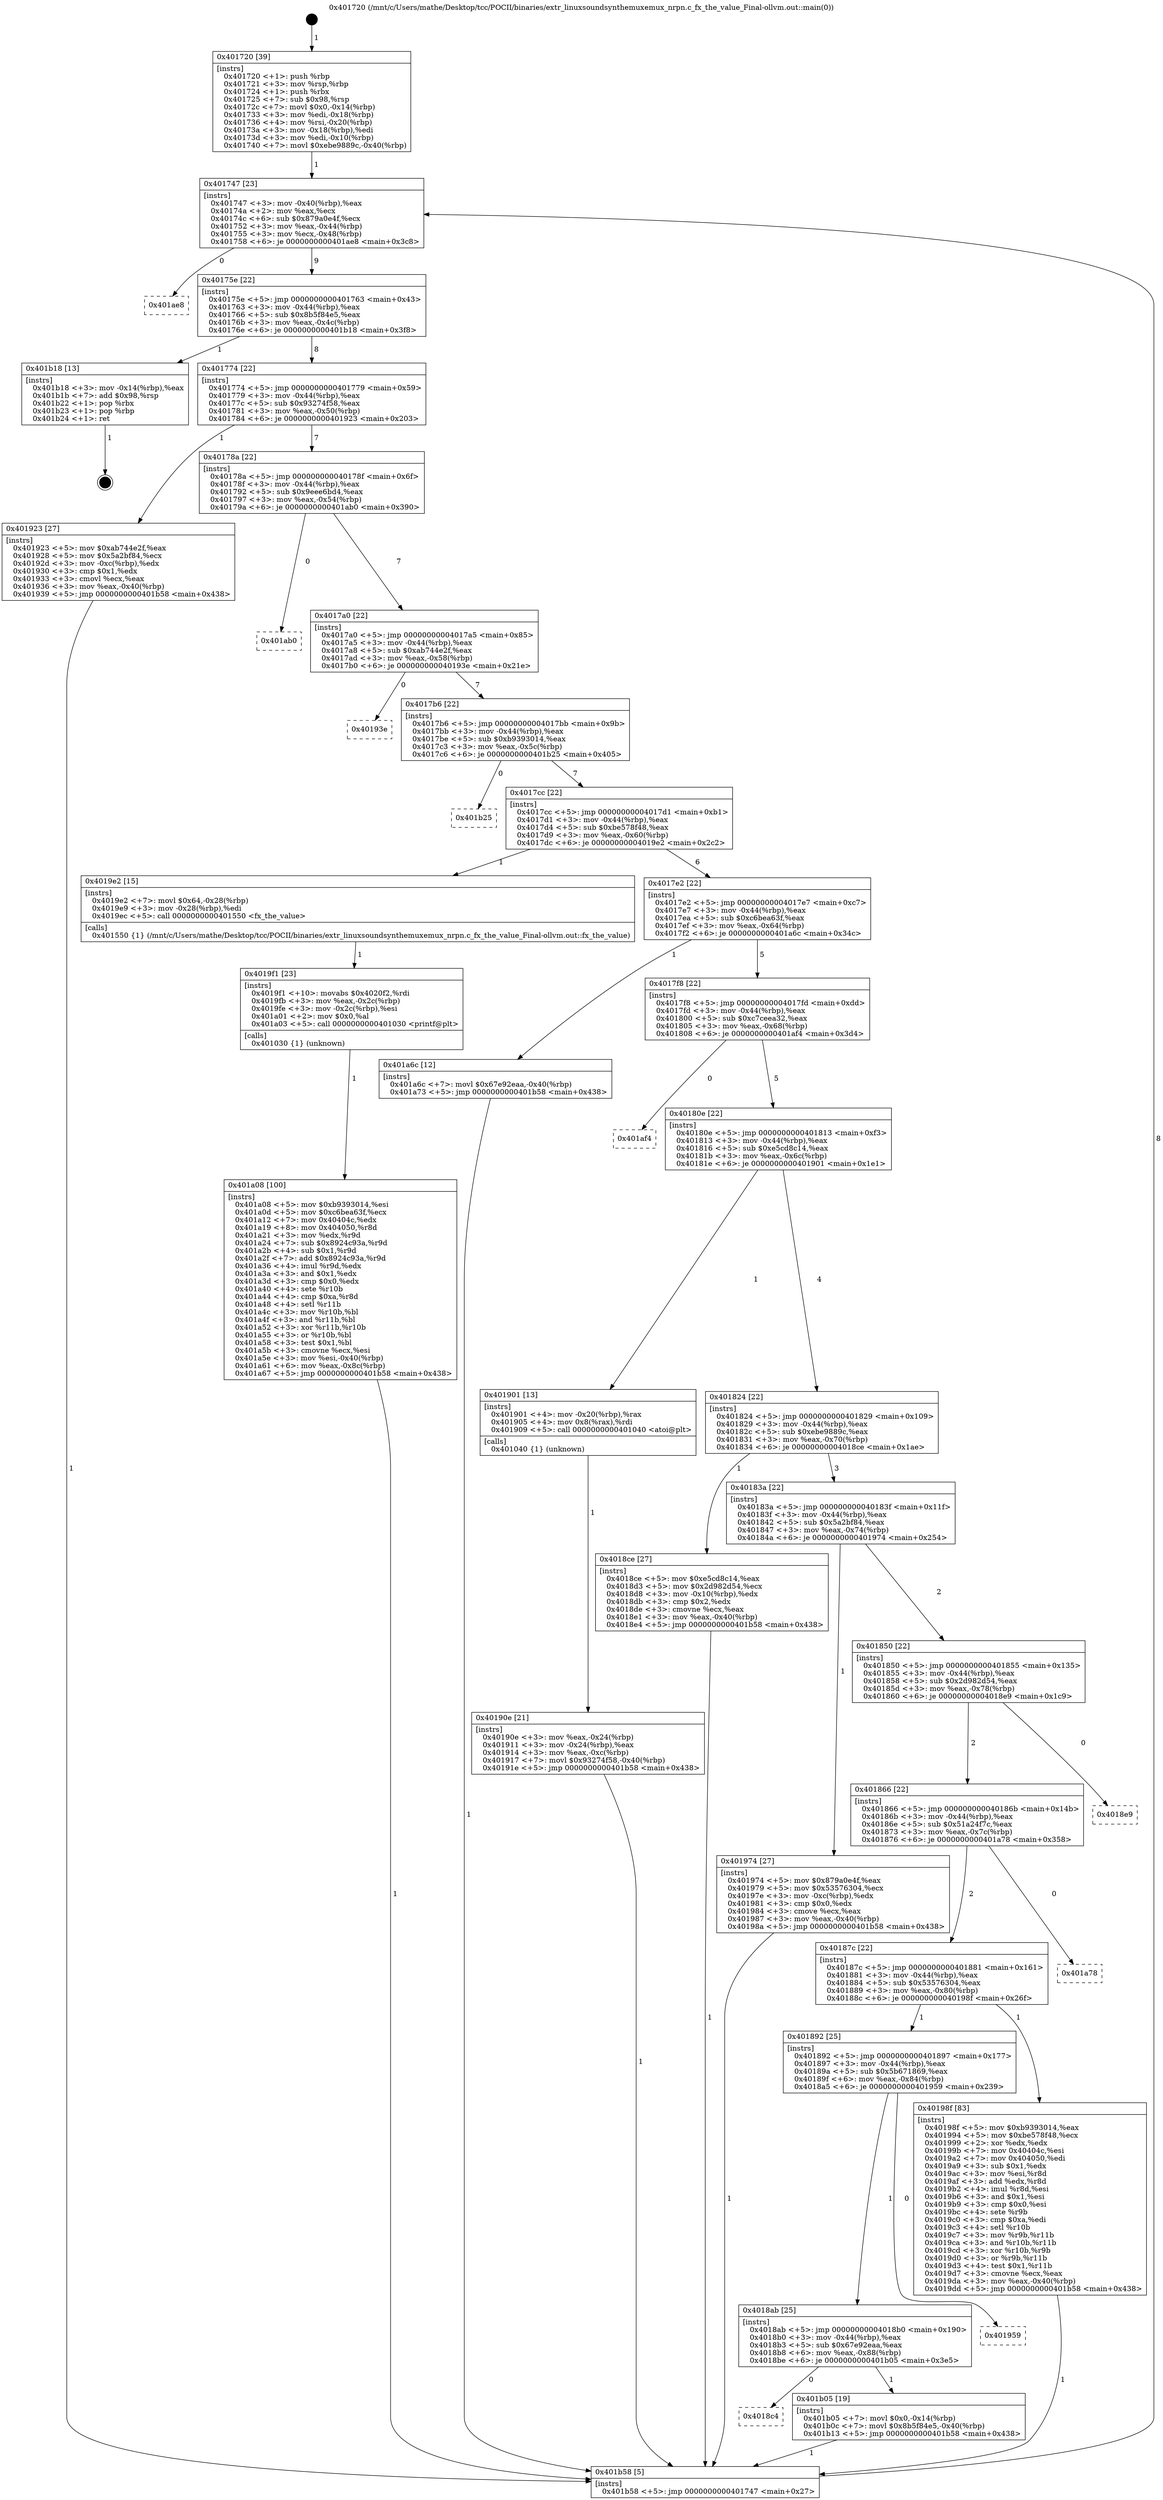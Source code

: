 digraph "0x401720" {
  label = "0x401720 (/mnt/c/Users/mathe/Desktop/tcc/POCII/binaries/extr_linuxsoundsynthemuxemux_nrpn.c_fx_the_value_Final-ollvm.out::main(0))"
  labelloc = "t"
  node[shape=record]

  Entry [label="",width=0.3,height=0.3,shape=circle,fillcolor=black,style=filled]
  "0x401747" [label="{
     0x401747 [23]\l
     | [instrs]\l
     &nbsp;&nbsp;0x401747 \<+3\>: mov -0x40(%rbp),%eax\l
     &nbsp;&nbsp;0x40174a \<+2\>: mov %eax,%ecx\l
     &nbsp;&nbsp;0x40174c \<+6\>: sub $0x879a0e4f,%ecx\l
     &nbsp;&nbsp;0x401752 \<+3\>: mov %eax,-0x44(%rbp)\l
     &nbsp;&nbsp;0x401755 \<+3\>: mov %ecx,-0x48(%rbp)\l
     &nbsp;&nbsp;0x401758 \<+6\>: je 0000000000401ae8 \<main+0x3c8\>\l
  }"]
  "0x401ae8" [label="{
     0x401ae8\l
  }", style=dashed]
  "0x40175e" [label="{
     0x40175e [22]\l
     | [instrs]\l
     &nbsp;&nbsp;0x40175e \<+5\>: jmp 0000000000401763 \<main+0x43\>\l
     &nbsp;&nbsp;0x401763 \<+3\>: mov -0x44(%rbp),%eax\l
     &nbsp;&nbsp;0x401766 \<+5\>: sub $0x8b5f84e5,%eax\l
     &nbsp;&nbsp;0x40176b \<+3\>: mov %eax,-0x4c(%rbp)\l
     &nbsp;&nbsp;0x40176e \<+6\>: je 0000000000401b18 \<main+0x3f8\>\l
  }"]
  Exit [label="",width=0.3,height=0.3,shape=circle,fillcolor=black,style=filled,peripheries=2]
  "0x401b18" [label="{
     0x401b18 [13]\l
     | [instrs]\l
     &nbsp;&nbsp;0x401b18 \<+3\>: mov -0x14(%rbp),%eax\l
     &nbsp;&nbsp;0x401b1b \<+7\>: add $0x98,%rsp\l
     &nbsp;&nbsp;0x401b22 \<+1\>: pop %rbx\l
     &nbsp;&nbsp;0x401b23 \<+1\>: pop %rbp\l
     &nbsp;&nbsp;0x401b24 \<+1\>: ret\l
  }"]
  "0x401774" [label="{
     0x401774 [22]\l
     | [instrs]\l
     &nbsp;&nbsp;0x401774 \<+5\>: jmp 0000000000401779 \<main+0x59\>\l
     &nbsp;&nbsp;0x401779 \<+3\>: mov -0x44(%rbp),%eax\l
     &nbsp;&nbsp;0x40177c \<+5\>: sub $0x93274f58,%eax\l
     &nbsp;&nbsp;0x401781 \<+3\>: mov %eax,-0x50(%rbp)\l
     &nbsp;&nbsp;0x401784 \<+6\>: je 0000000000401923 \<main+0x203\>\l
  }"]
  "0x4018c4" [label="{
     0x4018c4\l
  }", style=dashed]
  "0x401923" [label="{
     0x401923 [27]\l
     | [instrs]\l
     &nbsp;&nbsp;0x401923 \<+5\>: mov $0xab744e2f,%eax\l
     &nbsp;&nbsp;0x401928 \<+5\>: mov $0x5a2bf84,%ecx\l
     &nbsp;&nbsp;0x40192d \<+3\>: mov -0xc(%rbp),%edx\l
     &nbsp;&nbsp;0x401930 \<+3\>: cmp $0x1,%edx\l
     &nbsp;&nbsp;0x401933 \<+3\>: cmovl %ecx,%eax\l
     &nbsp;&nbsp;0x401936 \<+3\>: mov %eax,-0x40(%rbp)\l
     &nbsp;&nbsp;0x401939 \<+5\>: jmp 0000000000401b58 \<main+0x438\>\l
  }"]
  "0x40178a" [label="{
     0x40178a [22]\l
     | [instrs]\l
     &nbsp;&nbsp;0x40178a \<+5\>: jmp 000000000040178f \<main+0x6f\>\l
     &nbsp;&nbsp;0x40178f \<+3\>: mov -0x44(%rbp),%eax\l
     &nbsp;&nbsp;0x401792 \<+5\>: sub $0x9eee6bd4,%eax\l
     &nbsp;&nbsp;0x401797 \<+3\>: mov %eax,-0x54(%rbp)\l
     &nbsp;&nbsp;0x40179a \<+6\>: je 0000000000401ab0 \<main+0x390\>\l
  }"]
  "0x401b05" [label="{
     0x401b05 [19]\l
     | [instrs]\l
     &nbsp;&nbsp;0x401b05 \<+7\>: movl $0x0,-0x14(%rbp)\l
     &nbsp;&nbsp;0x401b0c \<+7\>: movl $0x8b5f84e5,-0x40(%rbp)\l
     &nbsp;&nbsp;0x401b13 \<+5\>: jmp 0000000000401b58 \<main+0x438\>\l
  }"]
  "0x401ab0" [label="{
     0x401ab0\l
  }", style=dashed]
  "0x4017a0" [label="{
     0x4017a0 [22]\l
     | [instrs]\l
     &nbsp;&nbsp;0x4017a0 \<+5\>: jmp 00000000004017a5 \<main+0x85\>\l
     &nbsp;&nbsp;0x4017a5 \<+3\>: mov -0x44(%rbp),%eax\l
     &nbsp;&nbsp;0x4017a8 \<+5\>: sub $0xab744e2f,%eax\l
     &nbsp;&nbsp;0x4017ad \<+3\>: mov %eax,-0x58(%rbp)\l
     &nbsp;&nbsp;0x4017b0 \<+6\>: je 000000000040193e \<main+0x21e\>\l
  }"]
  "0x4018ab" [label="{
     0x4018ab [25]\l
     | [instrs]\l
     &nbsp;&nbsp;0x4018ab \<+5\>: jmp 00000000004018b0 \<main+0x190\>\l
     &nbsp;&nbsp;0x4018b0 \<+3\>: mov -0x44(%rbp),%eax\l
     &nbsp;&nbsp;0x4018b3 \<+5\>: sub $0x67e92eaa,%eax\l
     &nbsp;&nbsp;0x4018b8 \<+6\>: mov %eax,-0x88(%rbp)\l
     &nbsp;&nbsp;0x4018be \<+6\>: je 0000000000401b05 \<main+0x3e5\>\l
  }"]
  "0x40193e" [label="{
     0x40193e\l
  }", style=dashed]
  "0x4017b6" [label="{
     0x4017b6 [22]\l
     | [instrs]\l
     &nbsp;&nbsp;0x4017b6 \<+5\>: jmp 00000000004017bb \<main+0x9b\>\l
     &nbsp;&nbsp;0x4017bb \<+3\>: mov -0x44(%rbp),%eax\l
     &nbsp;&nbsp;0x4017be \<+5\>: sub $0xb9393014,%eax\l
     &nbsp;&nbsp;0x4017c3 \<+3\>: mov %eax,-0x5c(%rbp)\l
     &nbsp;&nbsp;0x4017c6 \<+6\>: je 0000000000401b25 \<main+0x405\>\l
  }"]
  "0x401959" [label="{
     0x401959\l
  }", style=dashed]
  "0x401b25" [label="{
     0x401b25\l
  }", style=dashed]
  "0x4017cc" [label="{
     0x4017cc [22]\l
     | [instrs]\l
     &nbsp;&nbsp;0x4017cc \<+5\>: jmp 00000000004017d1 \<main+0xb1\>\l
     &nbsp;&nbsp;0x4017d1 \<+3\>: mov -0x44(%rbp),%eax\l
     &nbsp;&nbsp;0x4017d4 \<+5\>: sub $0xbe578f48,%eax\l
     &nbsp;&nbsp;0x4017d9 \<+3\>: mov %eax,-0x60(%rbp)\l
     &nbsp;&nbsp;0x4017dc \<+6\>: je 00000000004019e2 \<main+0x2c2\>\l
  }"]
  "0x401a08" [label="{
     0x401a08 [100]\l
     | [instrs]\l
     &nbsp;&nbsp;0x401a08 \<+5\>: mov $0xb9393014,%esi\l
     &nbsp;&nbsp;0x401a0d \<+5\>: mov $0xc6bea63f,%ecx\l
     &nbsp;&nbsp;0x401a12 \<+7\>: mov 0x40404c,%edx\l
     &nbsp;&nbsp;0x401a19 \<+8\>: mov 0x404050,%r8d\l
     &nbsp;&nbsp;0x401a21 \<+3\>: mov %edx,%r9d\l
     &nbsp;&nbsp;0x401a24 \<+7\>: sub $0x8924c93a,%r9d\l
     &nbsp;&nbsp;0x401a2b \<+4\>: sub $0x1,%r9d\l
     &nbsp;&nbsp;0x401a2f \<+7\>: add $0x8924c93a,%r9d\l
     &nbsp;&nbsp;0x401a36 \<+4\>: imul %r9d,%edx\l
     &nbsp;&nbsp;0x401a3a \<+3\>: and $0x1,%edx\l
     &nbsp;&nbsp;0x401a3d \<+3\>: cmp $0x0,%edx\l
     &nbsp;&nbsp;0x401a40 \<+4\>: sete %r10b\l
     &nbsp;&nbsp;0x401a44 \<+4\>: cmp $0xa,%r8d\l
     &nbsp;&nbsp;0x401a48 \<+4\>: setl %r11b\l
     &nbsp;&nbsp;0x401a4c \<+3\>: mov %r10b,%bl\l
     &nbsp;&nbsp;0x401a4f \<+3\>: and %r11b,%bl\l
     &nbsp;&nbsp;0x401a52 \<+3\>: xor %r11b,%r10b\l
     &nbsp;&nbsp;0x401a55 \<+3\>: or %r10b,%bl\l
     &nbsp;&nbsp;0x401a58 \<+3\>: test $0x1,%bl\l
     &nbsp;&nbsp;0x401a5b \<+3\>: cmovne %ecx,%esi\l
     &nbsp;&nbsp;0x401a5e \<+3\>: mov %esi,-0x40(%rbp)\l
     &nbsp;&nbsp;0x401a61 \<+6\>: mov %eax,-0x8c(%rbp)\l
     &nbsp;&nbsp;0x401a67 \<+5\>: jmp 0000000000401b58 \<main+0x438\>\l
  }"]
  "0x4019e2" [label="{
     0x4019e2 [15]\l
     | [instrs]\l
     &nbsp;&nbsp;0x4019e2 \<+7\>: movl $0x64,-0x28(%rbp)\l
     &nbsp;&nbsp;0x4019e9 \<+3\>: mov -0x28(%rbp),%edi\l
     &nbsp;&nbsp;0x4019ec \<+5\>: call 0000000000401550 \<fx_the_value\>\l
     | [calls]\l
     &nbsp;&nbsp;0x401550 \{1\} (/mnt/c/Users/mathe/Desktop/tcc/POCII/binaries/extr_linuxsoundsynthemuxemux_nrpn.c_fx_the_value_Final-ollvm.out::fx_the_value)\l
  }"]
  "0x4017e2" [label="{
     0x4017e2 [22]\l
     | [instrs]\l
     &nbsp;&nbsp;0x4017e2 \<+5\>: jmp 00000000004017e7 \<main+0xc7\>\l
     &nbsp;&nbsp;0x4017e7 \<+3\>: mov -0x44(%rbp),%eax\l
     &nbsp;&nbsp;0x4017ea \<+5\>: sub $0xc6bea63f,%eax\l
     &nbsp;&nbsp;0x4017ef \<+3\>: mov %eax,-0x64(%rbp)\l
     &nbsp;&nbsp;0x4017f2 \<+6\>: je 0000000000401a6c \<main+0x34c\>\l
  }"]
  "0x4019f1" [label="{
     0x4019f1 [23]\l
     | [instrs]\l
     &nbsp;&nbsp;0x4019f1 \<+10\>: movabs $0x4020f2,%rdi\l
     &nbsp;&nbsp;0x4019fb \<+3\>: mov %eax,-0x2c(%rbp)\l
     &nbsp;&nbsp;0x4019fe \<+3\>: mov -0x2c(%rbp),%esi\l
     &nbsp;&nbsp;0x401a01 \<+2\>: mov $0x0,%al\l
     &nbsp;&nbsp;0x401a03 \<+5\>: call 0000000000401030 \<printf@plt\>\l
     | [calls]\l
     &nbsp;&nbsp;0x401030 \{1\} (unknown)\l
  }"]
  "0x401a6c" [label="{
     0x401a6c [12]\l
     | [instrs]\l
     &nbsp;&nbsp;0x401a6c \<+7\>: movl $0x67e92eaa,-0x40(%rbp)\l
     &nbsp;&nbsp;0x401a73 \<+5\>: jmp 0000000000401b58 \<main+0x438\>\l
  }"]
  "0x4017f8" [label="{
     0x4017f8 [22]\l
     | [instrs]\l
     &nbsp;&nbsp;0x4017f8 \<+5\>: jmp 00000000004017fd \<main+0xdd\>\l
     &nbsp;&nbsp;0x4017fd \<+3\>: mov -0x44(%rbp),%eax\l
     &nbsp;&nbsp;0x401800 \<+5\>: sub $0xc7ceea32,%eax\l
     &nbsp;&nbsp;0x401805 \<+3\>: mov %eax,-0x68(%rbp)\l
     &nbsp;&nbsp;0x401808 \<+6\>: je 0000000000401af4 \<main+0x3d4\>\l
  }"]
  "0x401892" [label="{
     0x401892 [25]\l
     | [instrs]\l
     &nbsp;&nbsp;0x401892 \<+5\>: jmp 0000000000401897 \<main+0x177\>\l
     &nbsp;&nbsp;0x401897 \<+3\>: mov -0x44(%rbp),%eax\l
     &nbsp;&nbsp;0x40189a \<+5\>: sub $0x5b671869,%eax\l
     &nbsp;&nbsp;0x40189f \<+6\>: mov %eax,-0x84(%rbp)\l
     &nbsp;&nbsp;0x4018a5 \<+6\>: je 0000000000401959 \<main+0x239\>\l
  }"]
  "0x401af4" [label="{
     0x401af4\l
  }", style=dashed]
  "0x40180e" [label="{
     0x40180e [22]\l
     | [instrs]\l
     &nbsp;&nbsp;0x40180e \<+5\>: jmp 0000000000401813 \<main+0xf3\>\l
     &nbsp;&nbsp;0x401813 \<+3\>: mov -0x44(%rbp),%eax\l
     &nbsp;&nbsp;0x401816 \<+5\>: sub $0xe5cd8c14,%eax\l
     &nbsp;&nbsp;0x40181b \<+3\>: mov %eax,-0x6c(%rbp)\l
     &nbsp;&nbsp;0x40181e \<+6\>: je 0000000000401901 \<main+0x1e1\>\l
  }"]
  "0x40198f" [label="{
     0x40198f [83]\l
     | [instrs]\l
     &nbsp;&nbsp;0x40198f \<+5\>: mov $0xb9393014,%eax\l
     &nbsp;&nbsp;0x401994 \<+5\>: mov $0xbe578f48,%ecx\l
     &nbsp;&nbsp;0x401999 \<+2\>: xor %edx,%edx\l
     &nbsp;&nbsp;0x40199b \<+7\>: mov 0x40404c,%esi\l
     &nbsp;&nbsp;0x4019a2 \<+7\>: mov 0x404050,%edi\l
     &nbsp;&nbsp;0x4019a9 \<+3\>: sub $0x1,%edx\l
     &nbsp;&nbsp;0x4019ac \<+3\>: mov %esi,%r8d\l
     &nbsp;&nbsp;0x4019af \<+3\>: add %edx,%r8d\l
     &nbsp;&nbsp;0x4019b2 \<+4\>: imul %r8d,%esi\l
     &nbsp;&nbsp;0x4019b6 \<+3\>: and $0x1,%esi\l
     &nbsp;&nbsp;0x4019b9 \<+3\>: cmp $0x0,%esi\l
     &nbsp;&nbsp;0x4019bc \<+4\>: sete %r9b\l
     &nbsp;&nbsp;0x4019c0 \<+3\>: cmp $0xa,%edi\l
     &nbsp;&nbsp;0x4019c3 \<+4\>: setl %r10b\l
     &nbsp;&nbsp;0x4019c7 \<+3\>: mov %r9b,%r11b\l
     &nbsp;&nbsp;0x4019ca \<+3\>: and %r10b,%r11b\l
     &nbsp;&nbsp;0x4019cd \<+3\>: xor %r10b,%r9b\l
     &nbsp;&nbsp;0x4019d0 \<+3\>: or %r9b,%r11b\l
     &nbsp;&nbsp;0x4019d3 \<+4\>: test $0x1,%r11b\l
     &nbsp;&nbsp;0x4019d7 \<+3\>: cmovne %ecx,%eax\l
     &nbsp;&nbsp;0x4019da \<+3\>: mov %eax,-0x40(%rbp)\l
     &nbsp;&nbsp;0x4019dd \<+5\>: jmp 0000000000401b58 \<main+0x438\>\l
  }"]
  "0x401901" [label="{
     0x401901 [13]\l
     | [instrs]\l
     &nbsp;&nbsp;0x401901 \<+4\>: mov -0x20(%rbp),%rax\l
     &nbsp;&nbsp;0x401905 \<+4\>: mov 0x8(%rax),%rdi\l
     &nbsp;&nbsp;0x401909 \<+5\>: call 0000000000401040 \<atoi@plt\>\l
     | [calls]\l
     &nbsp;&nbsp;0x401040 \{1\} (unknown)\l
  }"]
  "0x401824" [label="{
     0x401824 [22]\l
     | [instrs]\l
     &nbsp;&nbsp;0x401824 \<+5\>: jmp 0000000000401829 \<main+0x109\>\l
     &nbsp;&nbsp;0x401829 \<+3\>: mov -0x44(%rbp),%eax\l
     &nbsp;&nbsp;0x40182c \<+5\>: sub $0xebe9889c,%eax\l
     &nbsp;&nbsp;0x401831 \<+3\>: mov %eax,-0x70(%rbp)\l
     &nbsp;&nbsp;0x401834 \<+6\>: je 00000000004018ce \<main+0x1ae\>\l
  }"]
  "0x40187c" [label="{
     0x40187c [22]\l
     | [instrs]\l
     &nbsp;&nbsp;0x40187c \<+5\>: jmp 0000000000401881 \<main+0x161\>\l
     &nbsp;&nbsp;0x401881 \<+3\>: mov -0x44(%rbp),%eax\l
     &nbsp;&nbsp;0x401884 \<+5\>: sub $0x53576304,%eax\l
     &nbsp;&nbsp;0x401889 \<+3\>: mov %eax,-0x80(%rbp)\l
     &nbsp;&nbsp;0x40188c \<+6\>: je 000000000040198f \<main+0x26f\>\l
  }"]
  "0x4018ce" [label="{
     0x4018ce [27]\l
     | [instrs]\l
     &nbsp;&nbsp;0x4018ce \<+5\>: mov $0xe5cd8c14,%eax\l
     &nbsp;&nbsp;0x4018d3 \<+5\>: mov $0x2d982d54,%ecx\l
     &nbsp;&nbsp;0x4018d8 \<+3\>: mov -0x10(%rbp),%edx\l
     &nbsp;&nbsp;0x4018db \<+3\>: cmp $0x2,%edx\l
     &nbsp;&nbsp;0x4018de \<+3\>: cmovne %ecx,%eax\l
     &nbsp;&nbsp;0x4018e1 \<+3\>: mov %eax,-0x40(%rbp)\l
     &nbsp;&nbsp;0x4018e4 \<+5\>: jmp 0000000000401b58 \<main+0x438\>\l
  }"]
  "0x40183a" [label="{
     0x40183a [22]\l
     | [instrs]\l
     &nbsp;&nbsp;0x40183a \<+5\>: jmp 000000000040183f \<main+0x11f\>\l
     &nbsp;&nbsp;0x40183f \<+3\>: mov -0x44(%rbp),%eax\l
     &nbsp;&nbsp;0x401842 \<+5\>: sub $0x5a2bf84,%eax\l
     &nbsp;&nbsp;0x401847 \<+3\>: mov %eax,-0x74(%rbp)\l
     &nbsp;&nbsp;0x40184a \<+6\>: je 0000000000401974 \<main+0x254\>\l
  }"]
  "0x401b58" [label="{
     0x401b58 [5]\l
     | [instrs]\l
     &nbsp;&nbsp;0x401b58 \<+5\>: jmp 0000000000401747 \<main+0x27\>\l
  }"]
  "0x401720" [label="{
     0x401720 [39]\l
     | [instrs]\l
     &nbsp;&nbsp;0x401720 \<+1\>: push %rbp\l
     &nbsp;&nbsp;0x401721 \<+3\>: mov %rsp,%rbp\l
     &nbsp;&nbsp;0x401724 \<+1\>: push %rbx\l
     &nbsp;&nbsp;0x401725 \<+7\>: sub $0x98,%rsp\l
     &nbsp;&nbsp;0x40172c \<+7\>: movl $0x0,-0x14(%rbp)\l
     &nbsp;&nbsp;0x401733 \<+3\>: mov %edi,-0x18(%rbp)\l
     &nbsp;&nbsp;0x401736 \<+4\>: mov %rsi,-0x20(%rbp)\l
     &nbsp;&nbsp;0x40173a \<+3\>: mov -0x18(%rbp),%edi\l
     &nbsp;&nbsp;0x40173d \<+3\>: mov %edi,-0x10(%rbp)\l
     &nbsp;&nbsp;0x401740 \<+7\>: movl $0xebe9889c,-0x40(%rbp)\l
  }"]
  "0x40190e" [label="{
     0x40190e [21]\l
     | [instrs]\l
     &nbsp;&nbsp;0x40190e \<+3\>: mov %eax,-0x24(%rbp)\l
     &nbsp;&nbsp;0x401911 \<+3\>: mov -0x24(%rbp),%eax\l
     &nbsp;&nbsp;0x401914 \<+3\>: mov %eax,-0xc(%rbp)\l
     &nbsp;&nbsp;0x401917 \<+7\>: movl $0x93274f58,-0x40(%rbp)\l
     &nbsp;&nbsp;0x40191e \<+5\>: jmp 0000000000401b58 \<main+0x438\>\l
  }"]
  "0x401a78" [label="{
     0x401a78\l
  }", style=dashed]
  "0x401974" [label="{
     0x401974 [27]\l
     | [instrs]\l
     &nbsp;&nbsp;0x401974 \<+5\>: mov $0x879a0e4f,%eax\l
     &nbsp;&nbsp;0x401979 \<+5\>: mov $0x53576304,%ecx\l
     &nbsp;&nbsp;0x40197e \<+3\>: mov -0xc(%rbp),%edx\l
     &nbsp;&nbsp;0x401981 \<+3\>: cmp $0x0,%edx\l
     &nbsp;&nbsp;0x401984 \<+3\>: cmove %ecx,%eax\l
     &nbsp;&nbsp;0x401987 \<+3\>: mov %eax,-0x40(%rbp)\l
     &nbsp;&nbsp;0x40198a \<+5\>: jmp 0000000000401b58 \<main+0x438\>\l
  }"]
  "0x401850" [label="{
     0x401850 [22]\l
     | [instrs]\l
     &nbsp;&nbsp;0x401850 \<+5\>: jmp 0000000000401855 \<main+0x135\>\l
     &nbsp;&nbsp;0x401855 \<+3\>: mov -0x44(%rbp),%eax\l
     &nbsp;&nbsp;0x401858 \<+5\>: sub $0x2d982d54,%eax\l
     &nbsp;&nbsp;0x40185d \<+3\>: mov %eax,-0x78(%rbp)\l
     &nbsp;&nbsp;0x401860 \<+6\>: je 00000000004018e9 \<main+0x1c9\>\l
  }"]
  "0x401866" [label="{
     0x401866 [22]\l
     | [instrs]\l
     &nbsp;&nbsp;0x401866 \<+5\>: jmp 000000000040186b \<main+0x14b\>\l
     &nbsp;&nbsp;0x40186b \<+3\>: mov -0x44(%rbp),%eax\l
     &nbsp;&nbsp;0x40186e \<+5\>: sub $0x51a24f7c,%eax\l
     &nbsp;&nbsp;0x401873 \<+3\>: mov %eax,-0x7c(%rbp)\l
     &nbsp;&nbsp;0x401876 \<+6\>: je 0000000000401a78 \<main+0x358\>\l
  }"]
  "0x4018e9" [label="{
     0x4018e9\l
  }", style=dashed]
  Entry -> "0x401720" [label=" 1"]
  "0x401747" -> "0x401ae8" [label=" 0"]
  "0x401747" -> "0x40175e" [label=" 9"]
  "0x401b18" -> Exit [label=" 1"]
  "0x40175e" -> "0x401b18" [label=" 1"]
  "0x40175e" -> "0x401774" [label=" 8"]
  "0x401b05" -> "0x401b58" [label=" 1"]
  "0x401774" -> "0x401923" [label=" 1"]
  "0x401774" -> "0x40178a" [label=" 7"]
  "0x4018ab" -> "0x4018c4" [label=" 0"]
  "0x40178a" -> "0x401ab0" [label=" 0"]
  "0x40178a" -> "0x4017a0" [label=" 7"]
  "0x4018ab" -> "0x401b05" [label=" 1"]
  "0x4017a0" -> "0x40193e" [label=" 0"]
  "0x4017a0" -> "0x4017b6" [label=" 7"]
  "0x401892" -> "0x4018ab" [label=" 1"]
  "0x4017b6" -> "0x401b25" [label=" 0"]
  "0x4017b6" -> "0x4017cc" [label=" 7"]
  "0x401892" -> "0x401959" [label=" 0"]
  "0x4017cc" -> "0x4019e2" [label=" 1"]
  "0x4017cc" -> "0x4017e2" [label=" 6"]
  "0x401a6c" -> "0x401b58" [label=" 1"]
  "0x4017e2" -> "0x401a6c" [label=" 1"]
  "0x4017e2" -> "0x4017f8" [label=" 5"]
  "0x401a08" -> "0x401b58" [label=" 1"]
  "0x4017f8" -> "0x401af4" [label=" 0"]
  "0x4017f8" -> "0x40180e" [label=" 5"]
  "0x4019f1" -> "0x401a08" [label=" 1"]
  "0x40180e" -> "0x401901" [label=" 1"]
  "0x40180e" -> "0x401824" [label=" 4"]
  "0x4019e2" -> "0x4019f1" [label=" 1"]
  "0x401824" -> "0x4018ce" [label=" 1"]
  "0x401824" -> "0x40183a" [label=" 3"]
  "0x4018ce" -> "0x401b58" [label=" 1"]
  "0x401720" -> "0x401747" [label=" 1"]
  "0x401b58" -> "0x401747" [label=" 8"]
  "0x401901" -> "0x40190e" [label=" 1"]
  "0x40190e" -> "0x401b58" [label=" 1"]
  "0x401923" -> "0x401b58" [label=" 1"]
  "0x40187c" -> "0x401892" [label=" 1"]
  "0x40183a" -> "0x401974" [label=" 1"]
  "0x40183a" -> "0x401850" [label=" 2"]
  "0x401974" -> "0x401b58" [label=" 1"]
  "0x40187c" -> "0x40198f" [label=" 1"]
  "0x401850" -> "0x4018e9" [label=" 0"]
  "0x401850" -> "0x401866" [label=" 2"]
  "0x40198f" -> "0x401b58" [label=" 1"]
  "0x401866" -> "0x401a78" [label=" 0"]
  "0x401866" -> "0x40187c" [label=" 2"]
}
